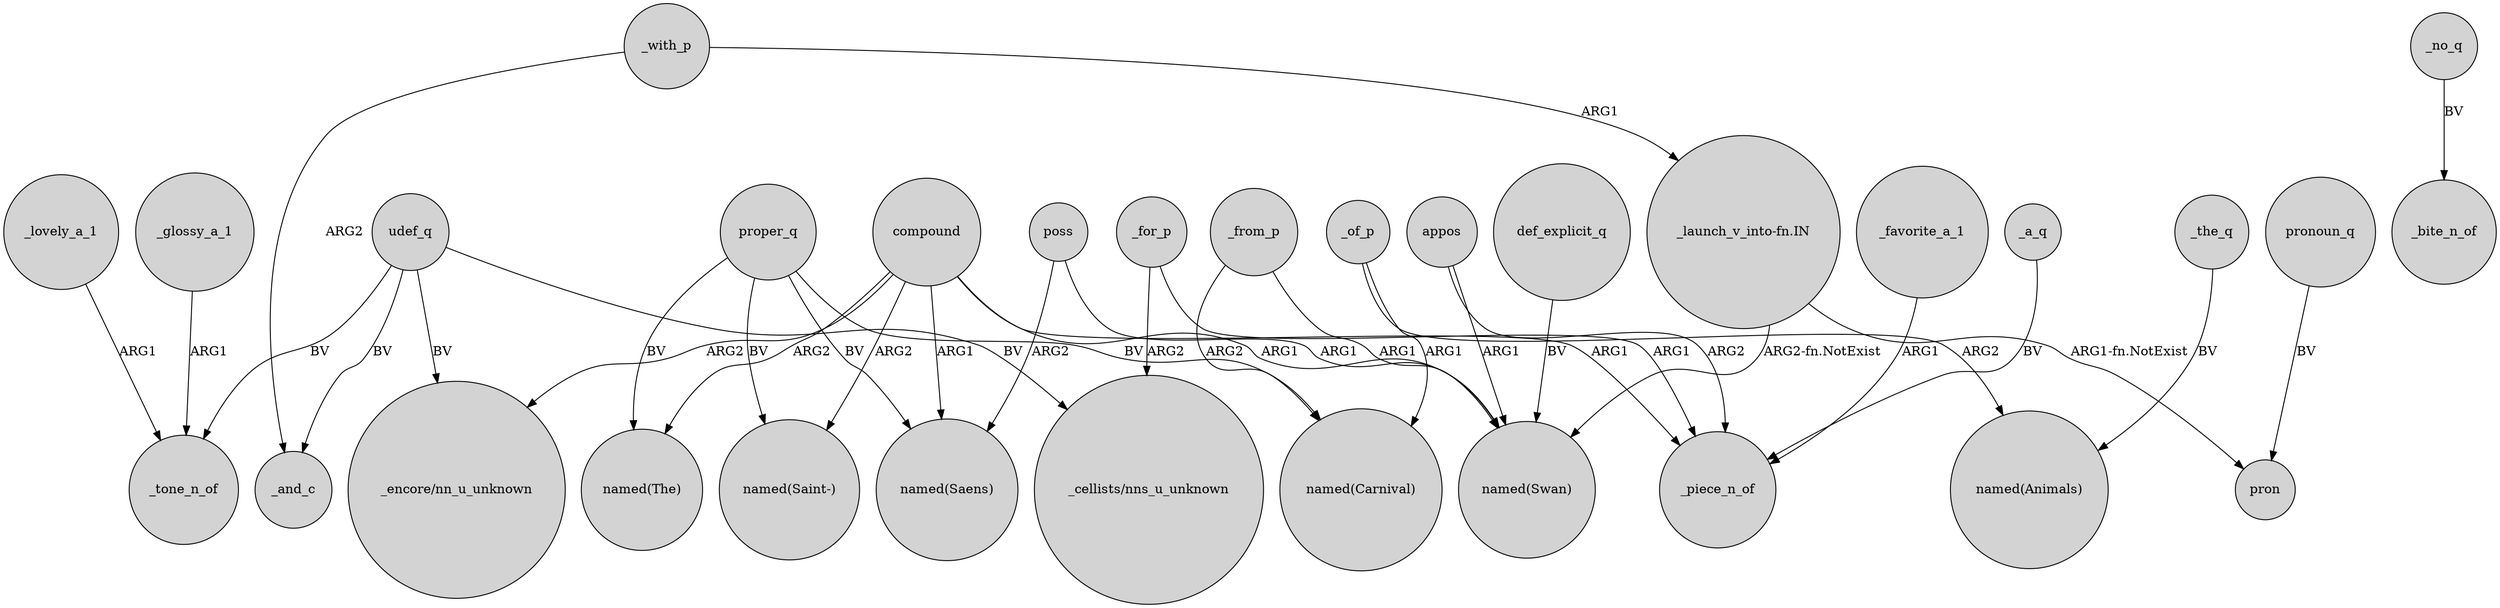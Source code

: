 digraph {
	node [shape=circle style=filled]
	_with_p -> _and_c [label=ARG2]
	compound -> "named(Saint-)" [label=ARG2]
	compound -> "named(The)" [label=ARG2]
	_with_p -> "_launch_v_into-fn.IN" [label=ARG1]
	_from_p -> "named(Swan)" [label=ARG1]
	_lovely_a_1 -> _tone_n_of [label=ARG1]
	"_launch_v_into-fn.IN" -> "named(Swan)" [label="ARG2-fn.NotExist"]
	_of_p -> "named(Animals)" [label=ARG2]
	_for_p -> _piece_n_of [label=ARG1]
	udef_q -> "_encore/nn_u_unknown" [label=BV]
	def_explicit_q -> "named(Swan)" [label=BV]
	proper_q -> "named(Saint-)" [label=BV]
	"_launch_v_into-fn.IN" -> pron [label="ARG1-fn.NotExist"]
	udef_q -> "_cellists/nns_u_unknown" [label=BV]
	pronoun_q -> pron [label=BV]
	proper_q -> "named(Carnival)" [label=BV]
	appos -> _piece_n_of [label=ARG2]
	_favorite_a_1 -> _piece_n_of [label=ARG1]
	_glossy_a_1 -> _tone_n_of [label=ARG1]
	_of_p -> "named(Carnival)" [label=ARG1]
	_the_q -> "named(Animals)" [label=BV]
	_for_p -> "_cellists/nns_u_unknown" [label=ARG2]
	proper_q -> "named(Saens)" [label=BV]
	compound -> "named(Swan)" [label=ARG1]
	proper_q -> "named(The)" [label=BV]
	compound -> "_encore/nn_u_unknown" [label=ARG2]
	_no_q -> _bite_n_of [label=BV]
	compound -> _piece_n_of [label=ARG1]
	poss -> "named(Swan)" [label=ARG1]
	poss -> "named(Saens)" [label=ARG2]
	_a_q -> _piece_n_of [label=BV]
	appos -> "named(Swan)" [label=ARG1]
	udef_q -> _and_c [label=BV]
	compound -> "named(Saens)" [label=ARG1]
	_from_p -> "named(Carnival)" [label=ARG2]
	udef_q -> _tone_n_of [label=BV]
}
